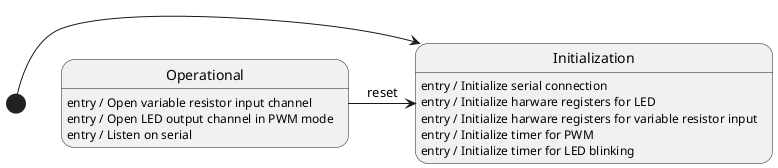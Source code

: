 @startuml
[*] -> Initialization
Operational -> Initialization : reset

Initialization : entry / Initialize serial connection
Initialization : entry / Initialize harware registers for LED
Initialization : entry / Initialize harware registers for variable resistor input
Initialization : entry / Initialize timer for PWM
Initialization : entry / Initialize timer for LED blinking

Operational : entry / Open variable resistor input channel
Operational : entry / Open LED output channel in PWM mode
Operational : entry / Listen on serial


@enduml
